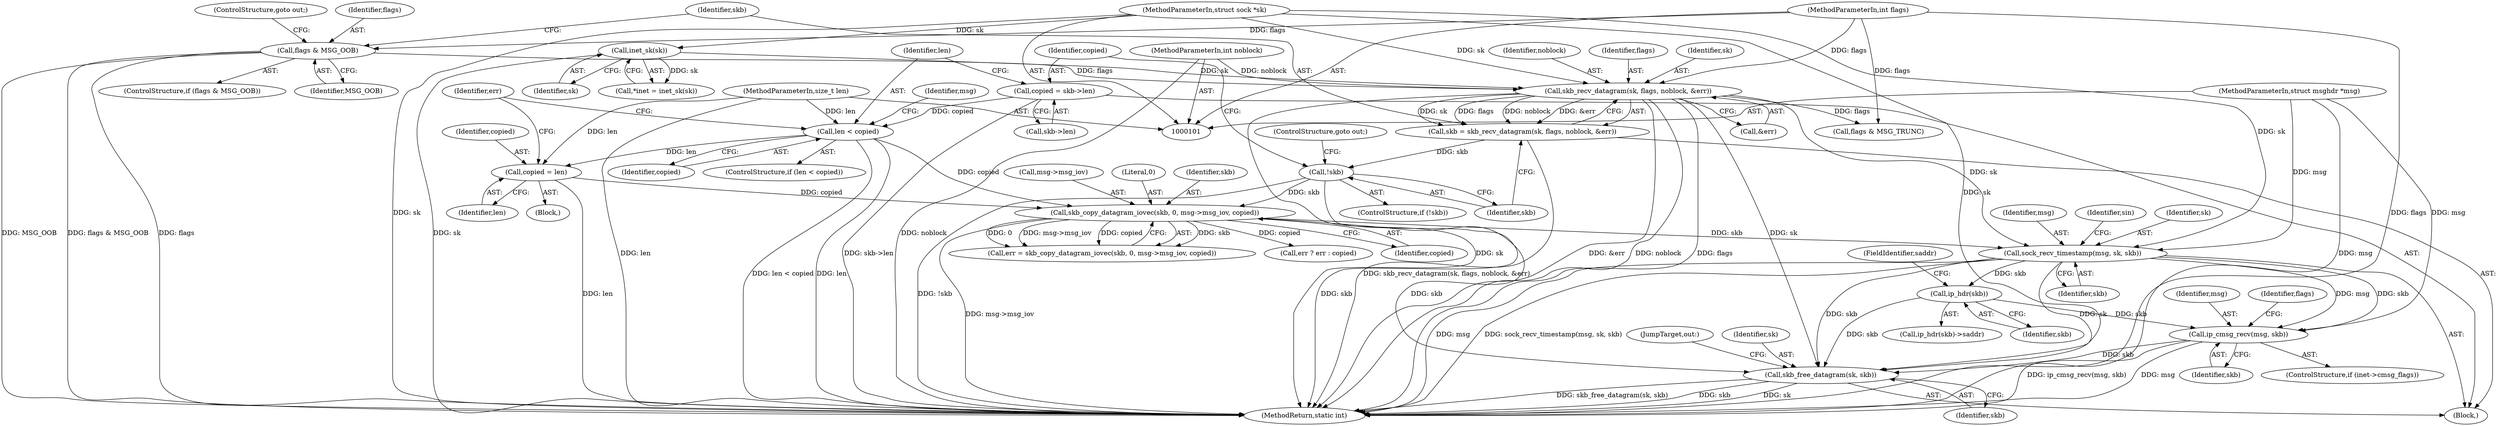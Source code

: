 digraph "0_linux_bceaa90240b6019ed73b49965eac7d167610be69_5@API" {
"1000180" [label="(Call,sock_recv_timestamp(msg, sk, skb))"];
"1000104" [label="(MethodParameterIn,struct msghdr *msg)"];
"1000140" [label="(Call,skb_recv_datagram(sk, flags, noblock, &err))"];
"1000113" [label="(Call,inet_sk(sk))"];
"1000103" [label="(MethodParameterIn,struct sock *sk)"];
"1000134" [label="(Call,flags & MSG_OOB)"];
"1000107" [label="(MethodParameterIn,int flags)"];
"1000106" [label="(MethodParameterIn,int noblock)"];
"1000170" [label="(Call,skb_copy_datagram_iovec(skb, 0, msg->msg_iov, copied))"];
"1000147" [label="(Call,!skb)"];
"1000138" [label="(Call,skb = skb_recv_datagram(sk, flags, noblock, &err))"];
"1000165" [label="(Call,copied = len)"];
"1000156" [label="(Call,len < copied)"];
"1000105" [label="(MethodParameterIn,size_t len)"];
"1000150" [label="(Call,copied = skb->len)"];
"1000199" [label="(Call,ip_hdr(skb))"];
"1000227" [label="(Call,ip_cmsg_recv(msg, skb))"];
"1000240" [label="(Call,skb_free_datagram(sk, skb))"];
"1000105" [label="(MethodParameterIn,size_t len)"];
"1000104" [label="(MethodParameterIn,struct msghdr *msg)"];
"1000171" [label="(Identifier,skb)"];
"1000143" [label="(Identifier,noblock)"];
"1000157" [label="(Identifier,len)"];
"1000136" [label="(Identifier,MSG_OOB)"];
"1000198" [label="(Call,ip_hdr(skb)->saddr)"];
"1000200" [label="(Identifier,skb)"];
"1000150" [label="(Call,copied = skb->len)"];
"1000169" [label="(Identifier,err)"];
"1000152" [label="(Call,skb->len)"];
"1000227" [label="(Call,ip_cmsg_recv(msg, skb))"];
"1000170" [label="(Call,skb_copy_datagram_iovec(skb, 0, msg->msg_iov, copied))"];
"1000182" [label="(Identifier,sk)"];
"1000134" [label="(Call,flags & MSG_OOB)"];
"1000133" [label="(ControlStructure,if (flags & MSG_OOB))"];
"1000156" [label="(Call,len < copied)"];
"1000166" [label="(Identifier,copied)"];
"1000180" [label="(Call,sock_recv_timestamp(msg, sk, skb))"];
"1000201" [label="(FieldIdentifier,saddr)"];
"1000142" [label="(Identifier,flags)"];
"1000228" [label="(Identifier,msg)"];
"1000249" [label="(MethodReturn,static int)"];
"1000144" [label="(Call,&err)"];
"1000165" [label="(Call,copied = len)"];
"1000231" [label="(Call,flags & MSG_TRUNC)"];
"1000141" [label="(Identifier,sk)"];
"1000135" [label="(Identifier,flags)"];
"1000148" [label="(Identifier,skb)"];
"1000183" [label="(Identifier,skb)"];
"1000173" [label="(Call,msg->msg_iov)"];
"1000111" [label="(Call,*inet = inet_sk(sk))"];
"1000137" [label="(ControlStructure,goto out;)"];
"1000159" [label="(Block,)"];
"1000245" [label="(Call,err ? err : copied)"];
"1000167" [label="(Identifier,len)"];
"1000155" [label="(ControlStructure,if (len < copied))"];
"1000181" [label="(Identifier,msg)"];
"1000162" [label="(Identifier,msg)"];
"1000176" [label="(Identifier,copied)"];
"1000223" [label="(ControlStructure,if (inet->cmsg_flags))"];
"1000232" [label="(Identifier,flags)"];
"1000140" [label="(Call,skb_recv_datagram(sk, flags, noblock, &err))"];
"1000168" [label="(Call,err = skb_copy_datagram_iovec(skb, 0, msg->msg_iov, copied))"];
"1000158" [label="(Identifier,copied)"];
"1000185" [label="(Identifier,sin)"];
"1000243" [label="(JumpTarget,out:)"];
"1000138" [label="(Call,skb = skb_recv_datagram(sk, flags, noblock, &err))"];
"1000146" [label="(ControlStructure,if (!skb))"];
"1000103" [label="(MethodParameterIn,struct sock *sk)"];
"1000242" [label="(Identifier,skb)"];
"1000114" [label="(Identifier,sk)"];
"1000149" [label="(ControlStructure,goto out;)"];
"1000241" [label="(Identifier,sk)"];
"1000199" [label="(Call,ip_hdr(skb))"];
"1000109" [label="(Block,)"];
"1000107" [label="(MethodParameterIn,int flags)"];
"1000151" [label="(Identifier,copied)"];
"1000229" [label="(Identifier,skb)"];
"1000139" [label="(Identifier,skb)"];
"1000147" [label="(Call,!skb)"];
"1000113" [label="(Call,inet_sk(sk))"];
"1000106" [label="(MethodParameterIn,int noblock)"];
"1000172" [label="(Literal,0)"];
"1000240" [label="(Call,skb_free_datagram(sk, skb))"];
"1000180" -> "1000109"  [label="AST: "];
"1000180" -> "1000183"  [label="CFG: "];
"1000181" -> "1000180"  [label="AST: "];
"1000182" -> "1000180"  [label="AST: "];
"1000183" -> "1000180"  [label="AST: "];
"1000185" -> "1000180"  [label="CFG: "];
"1000180" -> "1000249"  [label="DDG: msg"];
"1000180" -> "1000249"  [label="DDG: sock_recv_timestamp(msg, sk, skb)"];
"1000104" -> "1000180"  [label="DDG: msg"];
"1000140" -> "1000180"  [label="DDG: sk"];
"1000103" -> "1000180"  [label="DDG: sk"];
"1000170" -> "1000180"  [label="DDG: skb"];
"1000180" -> "1000199"  [label="DDG: skb"];
"1000180" -> "1000227"  [label="DDG: msg"];
"1000180" -> "1000227"  [label="DDG: skb"];
"1000180" -> "1000240"  [label="DDG: sk"];
"1000180" -> "1000240"  [label="DDG: skb"];
"1000104" -> "1000101"  [label="AST: "];
"1000104" -> "1000249"  [label="DDG: msg"];
"1000104" -> "1000227"  [label="DDG: msg"];
"1000140" -> "1000138"  [label="AST: "];
"1000140" -> "1000144"  [label="CFG: "];
"1000141" -> "1000140"  [label="AST: "];
"1000142" -> "1000140"  [label="AST: "];
"1000143" -> "1000140"  [label="AST: "];
"1000144" -> "1000140"  [label="AST: "];
"1000138" -> "1000140"  [label="CFG: "];
"1000140" -> "1000249"  [label="DDG: flags"];
"1000140" -> "1000249"  [label="DDG: sk"];
"1000140" -> "1000249"  [label="DDG: &err"];
"1000140" -> "1000249"  [label="DDG: noblock"];
"1000140" -> "1000138"  [label="DDG: sk"];
"1000140" -> "1000138"  [label="DDG: flags"];
"1000140" -> "1000138"  [label="DDG: noblock"];
"1000140" -> "1000138"  [label="DDG: &err"];
"1000113" -> "1000140"  [label="DDG: sk"];
"1000103" -> "1000140"  [label="DDG: sk"];
"1000134" -> "1000140"  [label="DDG: flags"];
"1000107" -> "1000140"  [label="DDG: flags"];
"1000106" -> "1000140"  [label="DDG: noblock"];
"1000140" -> "1000231"  [label="DDG: flags"];
"1000140" -> "1000240"  [label="DDG: sk"];
"1000113" -> "1000111"  [label="AST: "];
"1000113" -> "1000114"  [label="CFG: "];
"1000114" -> "1000113"  [label="AST: "];
"1000111" -> "1000113"  [label="CFG: "];
"1000113" -> "1000249"  [label="DDG: sk"];
"1000113" -> "1000111"  [label="DDG: sk"];
"1000103" -> "1000113"  [label="DDG: sk"];
"1000103" -> "1000101"  [label="AST: "];
"1000103" -> "1000249"  [label="DDG: sk"];
"1000103" -> "1000240"  [label="DDG: sk"];
"1000134" -> "1000133"  [label="AST: "];
"1000134" -> "1000136"  [label="CFG: "];
"1000135" -> "1000134"  [label="AST: "];
"1000136" -> "1000134"  [label="AST: "];
"1000137" -> "1000134"  [label="CFG: "];
"1000139" -> "1000134"  [label="CFG: "];
"1000134" -> "1000249"  [label="DDG: flags & MSG_OOB"];
"1000134" -> "1000249"  [label="DDG: flags"];
"1000134" -> "1000249"  [label="DDG: MSG_OOB"];
"1000107" -> "1000134"  [label="DDG: flags"];
"1000107" -> "1000101"  [label="AST: "];
"1000107" -> "1000249"  [label="DDG: flags"];
"1000107" -> "1000231"  [label="DDG: flags"];
"1000106" -> "1000101"  [label="AST: "];
"1000106" -> "1000249"  [label="DDG: noblock"];
"1000170" -> "1000168"  [label="AST: "];
"1000170" -> "1000176"  [label="CFG: "];
"1000171" -> "1000170"  [label="AST: "];
"1000172" -> "1000170"  [label="AST: "];
"1000173" -> "1000170"  [label="AST: "];
"1000176" -> "1000170"  [label="AST: "];
"1000168" -> "1000170"  [label="CFG: "];
"1000170" -> "1000249"  [label="DDG: msg->msg_iov"];
"1000170" -> "1000168"  [label="DDG: skb"];
"1000170" -> "1000168"  [label="DDG: 0"];
"1000170" -> "1000168"  [label="DDG: msg->msg_iov"];
"1000170" -> "1000168"  [label="DDG: copied"];
"1000147" -> "1000170"  [label="DDG: skb"];
"1000165" -> "1000170"  [label="DDG: copied"];
"1000156" -> "1000170"  [label="DDG: copied"];
"1000170" -> "1000240"  [label="DDG: skb"];
"1000170" -> "1000245"  [label="DDG: copied"];
"1000147" -> "1000146"  [label="AST: "];
"1000147" -> "1000148"  [label="CFG: "];
"1000148" -> "1000147"  [label="AST: "];
"1000149" -> "1000147"  [label="CFG: "];
"1000151" -> "1000147"  [label="CFG: "];
"1000147" -> "1000249"  [label="DDG: skb"];
"1000147" -> "1000249"  [label="DDG: !skb"];
"1000138" -> "1000147"  [label="DDG: skb"];
"1000138" -> "1000109"  [label="AST: "];
"1000139" -> "1000138"  [label="AST: "];
"1000148" -> "1000138"  [label="CFG: "];
"1000138" -> "1000249"  [label="DDG: skb_recv_datagram(sk, flags, noblock, &err)"];
"1000165" -> "1000159"  [label="AST: "];
"1000165" -> "1000167"  [label="CFG: "];
"1000166" -> "1000165"  [label="AST: "];
"1000167" -> "1000165"  [label="AST: "];
"1000169" -> "1000165"  [label="CFG: "];
"1000165" -> "1000249"  [label="DDG: len"];
"1000156" -> "1000165"  [label="DDG: len"];
"1000105" -> "1000165"  [label="DDG: len"];
"1000156" -> "1000155"  [label="AST: "];
"1000156" -> "1000158"  [label="CFG: "];
"1000157" -> "1000156"  [label="AST: "];
"1000158" -> "1000156"  [label="AST: "];
"1000162" -> "1000156"  [label="CFG: "];
"1000169" -> "1000156"  [label="CFG: "];
"1000156" -> "1000249"  [label="DDG: len"];
"1000156" -> "1000249"  [label="DDG: len < copied"];
"1000105" -> "1000156"  [label="DDG: len"];
"1000150" -> "1000156"  [label="DDG: copied"];
"1000105" -> "1000101"  [label="AST: "];
"1000105" -> "1000249"  [label="DDG: len"];
"1000150" -> "1000109"  [label="AST: "];
"1000150" -> "1000152"  [label="CFG: "];
"1000151" -> "1000150"  [label="AST: "];
"1000152" -> "1000150"  [label="AST: "];
"1000157" -> "1000150"  [label="CFG: "];
"1000150" -> "1000249"  [label="DDG: skb->len"];
"1000199" -> "1000198"  [label="AST: "];
"1000199" -> "1000200"  [label="CFG: "];
"1000200" -> "1000199"  [label="AST: "];
"1000201" -> "1000199"  [label="CFG: "];
"1000199" -> "1000227"  [label="DDG: skb"];
"1000199" -> "1000240"  [label="DDG: skb"];
"1000227" -> "1000223"  [label="AST: "];
"1000227" -> "1000229"  [label="CFG: "];
"1000228" -> "1000227"  [label="AST: "];
"1000229" -> "1000227"  [label="AST: "];
"1000232" -> "1000227"  [label="CFG: "];
"1000227" -> "1000249"  [label="DDG: ip_cmsg_recv(msg, skb)"];
"1000227" -> "1000249"  [label="DDG: msg"];
"1000227" -> "1000240"  [label="DDG: skb"];
"1000240" -> "1000109"  [label="AST: "];
"1000240" -> "1000242"  [label="CFG: "];
"1000241" -> "1000240"  [label="AST: "];
"1000242" -> "1000240"  [label="AST: "];
"1000243" -> "1000240"  [label="CFG: "];
"1000240" -> "1000249"  [label="DDG: skb_free_datagram(sk, skb)"];
"1000240" -> "1000249"  [label="DDG: skb"];
"1000240" -> "1000249"  [label="DDG: sk"];
}
